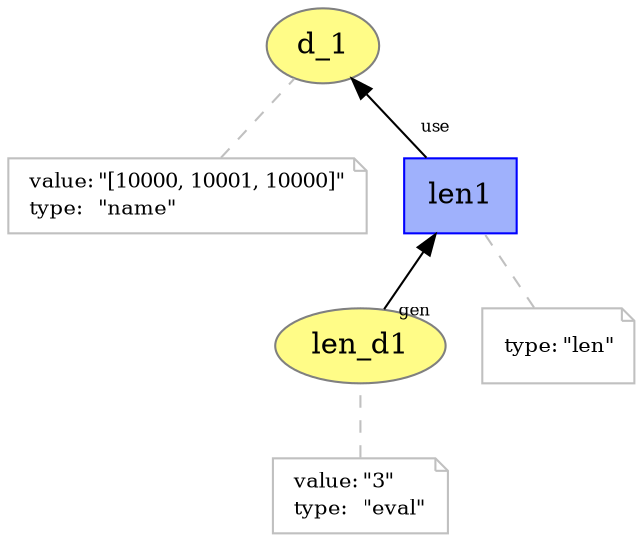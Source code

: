 digraph "PROV" { size="16,12"; rankdir="BT";
"http://example.org/d_1" [fillcolor="#FFFC87",color="#808080",style="filled",label="d_1",URL="http://example.org/d_1"]
"-attrs0" [color="gray",shape="note",fontsize="10",fontcolor="black",label=<<TABLE cellpadding="0" border="0">
	<TR>
	    <TD align="left">value:</TD>
	    <TD align="left">&quot;[10000, 10001, 10000]&quot;</TD>
	</TR>
	<TR>
	    <TD align="left">type:</TD>
	    <TD align="left">&quot;name&quot;</TD>
	</TR>
</TABLE>>]
"-attrs0" -> "http://example.org/d_1" [color="gray",style="dashed",arrowhead="none"]
"http://example.org/len_d1" [fillcolor="#FFFC87",color="#808080",style="filled",label="len_d1",URL="http://example.org/len_d1"]
"-attrs1" [color="gray",shape="note",fontsize="10",fontcolor="black",label=<<TABLE cellpadding="0" border="0">
	<TR>
	    <TD align="left">value:</TD>
	    <TD align="left">&quot;3&quot;</TD>
	</TR>
	<TR>
	    <TD align="left">type:</TD>
	    <TD align="left">&quot;eval&quot;</TD>
	</TR>
</TABLE>>]
"-attrs1" -> "http://example.org/len_d1" [color="gray",style="dashed",arrowhead="none"]
"http://example.org/len1" [fillcolor="#9FB1FC",color="#0000FF",shape="polygon",sides="4",style="filled",label="len1",URL="http://example.org/len1"]
"-attrs2" [color="gray",shape="note",fontsize="10",fontcolor="black",label=<<TABLE cellpadding="0" border="0">
	<TR>
	    <TD align="left">type:</TD>
	    <TD align="left">&quot;len&quot;</TD>
	</TR>
</TABLE>>]
"-attrs2" -> "http://example.org/len1" [color="gray",style="dashed",arrowhead="none"]
"http://example.org/len1" -> "http://example.org/d_1" [labelfontsize="8",labeldistance="1.5",labelangle="60.0",rotation="20",taillabel="use"]
"http://example.org/len_d1" -> "http://example.org/len1" [labelfontsize="8",labeldistance="1.5",labelangle="60.0",rotation="20",taillabel="gen"]
}